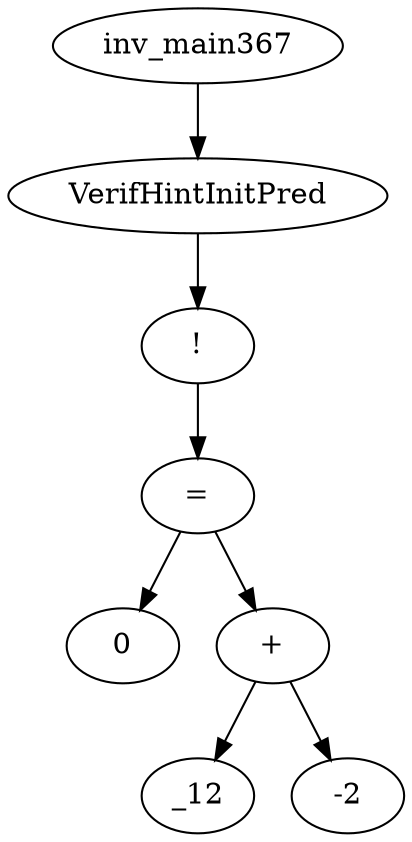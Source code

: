 digraph dag {
0 [label="inv_main367"];
1 [label="VerifHintInitPred"];
2 [label="!"];
3 [label="="];
4 [label="0"];
5 [label="+"];
6 [label="_12"];
7 [label="-2"];
0->1
1->2
2->3
3->5
3 -> 4
5->7
5 -> 6
}
